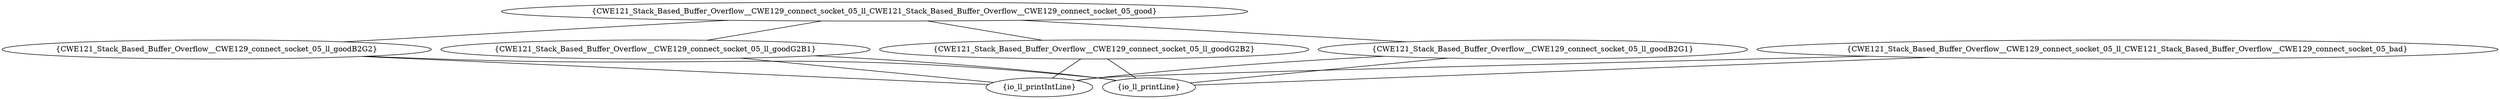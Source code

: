 graph "cg graph" {
CWE121_Stack_Based_Buffer_Overflow__CWE129_connect_socket_05_ll_CWE121_Stack_Based_Buffer_Overflow__CWE129_connect_socket_05_bad [label="{CWE121_Stack_Based_Buffer_Overflow__CWE129_connect_socket_05_ll_CWE121_Stack_Based_Buffer_Overflow__CWE129_connect_socket_05_bad}"];
io_ll_printIntLine [label="{io_ll_printIntLine}"];
io_ll_printLine [label="{io_ll_printLine}"];
CWE121_Stack_Based_Buffer_Overflow__CWE129_connect_socket_05_ll_goodG2B1 [label="{CWE121_Stack_Based_Buffer_Overflow__CWE129_connect_socket_05_ll_goodG2B1}"];
CWE121_Stack_Based_Buffer_Overflow__CWE129_connect_socket_05_ll_goodG2B2 [label="{CWE121_Stack_Based_Buffer_Overflow__CWE129_connect_socket_05_ll_goodG2B2}"];
CWE121_Stack_Based_Buffer_Overflow__CWE129_connect_socket_05_ll_goodB2G1 [label="{CWE121_Stack_Based_Buffer_Overflow__CWE129_connect_socket_05_ll_goodB2G1}"];
CWE121_Stack_Based_Buffer_Overflow__CWE129_connect_socket_05_ll_goodB2G2 [label="{CWE121_Stack_Based_Buffer_Overflow__CWE129_connect_socket_05_ll_goodB2G2}"];
CWE121_Stack_Based_Buffer_Overflow__CWE129_connect_socket_05_ll_CWE121_Stack_Based_Buffer_Overflow__CWE129_connect_socket_05_good [label="{CWE121_Stack_Based_Buffer_Overflow__CWE129_connect_socket_05_ll_CWE121_Stack_Based_Buffer_Overflow__CWE129_connect_socket_05_good}"];
CWE121_Stack_Based_Buffer_Overflow__CWE129_connect_socket_05_ll_CWE121_Stack_Based_Buffer_Overflow__CWE129_connect_socket_05_bad -- io_ll_printIntLine;
CWE121_Stack_Based_Buffer_Overflow__CWE129_connect_socket_05_ll_CWE121_Stack_Based_Buffer_Overflow__CWE129_connect_socket_05_bad -- io_ll_printLine;
CWE121_Stack_Based_Buffer_Overflow__CWE129_connect_socket_05_ll_goodG2B1 -- io_ll_printLine;
CWE121_Stack_Based_Buffer_Overflow__CWE129_connect_socket_05_ll_goodG2B1 -- io_ll_printIntLine;
CWE121_Stack_Based_Buffer_Overflow__CWE129_connect_socket_05_ll_goodG2B2 -- io_ll_printIntLine;
CWE121_Stack_Based_Buffer_Overflow__CWE129_connect_socket_05_ll_goodG2B2 -- io_ll_printLine;
CWE121_Stack_Based_Buffer_Overflow__CWE129_connect_socket_05_ll_goodB2G1 -- io_ll_printLine;
CWE121_Stack_Based_Buffer_Overflow__CWE129_connect_socket_05_ll_goodB2G1 -- io_ll_printIntLine;
CWE121_Stack_Based_Buffer_Overflow__CWE129_connect_socket_05_ll_goodB2G2 -- io_ll_printIntLine;
CWE121_Stack_Based_Buffer_Overflow__CWE129_connect_socket_05_ll_goodB2G2 -- io_ll_printLine;
CWE121_Stack_Based_Buffer_Overflow__CWE129_connect_socket_05_ll_CWE121_Stack_Based_Buffer_Overflow__CWE129_connect_socket_05_good -- CWE121_Stack_Based_Buffer_Overflow__CWE129_connect_socket_05_ll_goodB2G1;
CWE121_Stack_Based_Buffer_Overflow__CWE129_connect_socket_05_ll_CWE121_Stack_Based_Buffer_Overflow__CWE129_connect_socket_05_good -- CWE121_Stack_Based_Buffer_Overflow__CWE129_connect_socket_05_ll_goodB2G2;
CWE121_Stack_Based_Buffer_Overflow__CWE129_connect_socket_05_ll_CWE121_Stack_Based_Buffer_Overflow__CWE129_connect_socket_05_good -- CWE121_Stack_Based_Buffer_Overflow__CWE129_connect_socket_05_ll_goodG2B1;
CWE121_Stack_Based_Buffer_Overflow__CWE129_connect_socket_05_ll_CWE121_Stack_Based_Buffer_Overflow__CWE129_connect_socket_05_good -- CWE121_Stack_Based_Buffer_Overflow__CWE129_connect_socket_05_ll_goodG2B2;
}

